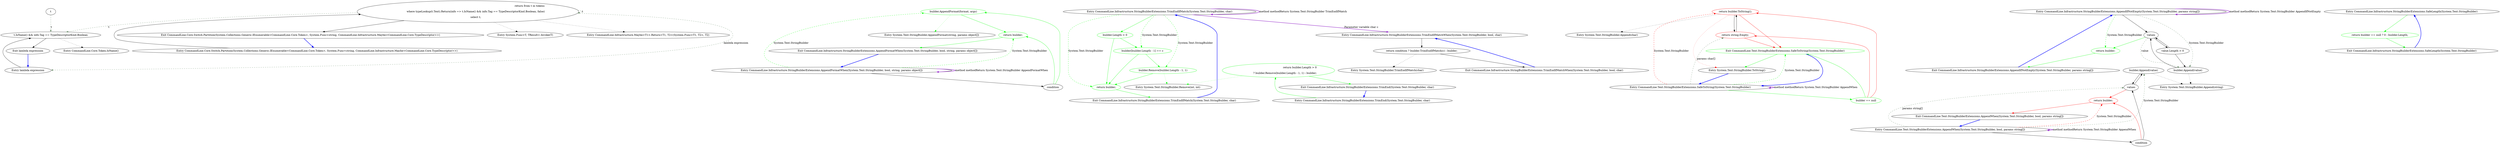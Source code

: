 digraph  {
n9 [label=t, span=""];
n0 [label="Entry CommandLine.Core.Switch.Partition(System.Collections.Generic.IEnumerable<CommandLine.Core.Token>, System.Func<string, CommandLine.Infrastructure.Maybe<CommandLine.Core.TypeDescriptor>>)", span="11-11", cluster="CommandLine.Core.Switch.Partition(System.Collections.Generic.IEnumerable<CommandLine.Core.Token>, System.Func<string, CommandLine.Infrastructure.Maybe<CommandLine.Core.TypeDescriptor>>)"];
n1 [label="return from t in tokens\r\n                   where typeLookup(t.Text).Return(info => t.IsName() && info.Tag == TypeDescriptorKind.Boolean, false)\r\n                   select t;", span="15-17", cluster="CommandLine.Core.Switch.Partition(System.Collections.Generic.IEnumerable<CommandLine.Core.Token>, System.Func<string, CommandLine.Infrastructure.Maybe<CommandLine.Core.TypeDescriptor>>)"];
n2 [label="Exit CommandLine.Core.Switch.Partition(System.Collections.Generic.IEnumerable<CommandLine.Core.Token>, System.Func<string, CommandLine.Infrastructure.Maybe<CommandLine.Core.TypeDescriptor>>)", span="11-11", cluster="CommandLine.Core.Switch.Partition(System.Collections.Generic.IEnumerable<CommandLine.Core.Token>, System.Func<string, CommandLine.Infrastructure.Maybe<CommandLine.Core.TypeDescriptor>>)"];
n3 [label="Entry System.Func<T, TResult>.Invoke(T)", span="0-0", cluster="System.Func<T, TResult>.Invoke(T)"];
n4 [label="Entry CommandLine.Infrastructure.Maybe<T1>.Return<T1, T2>(System.Func<T1, T2>, T2)", span="100-100", cluster="CommandLine.Infrastructure.Maybe<T1>.Return<T1, T2>(System.Func<T1, T2>, T2)"];
n5 [label="Entry lambda expression", span="16-16", cluster="lambda expression"];
n6 [label="t.IsName() && info.Tag == TypeDescriptorKind.Boolean", span="16-16", cluster="lambda expression"];
n7 [label="Exit lambda expression", span="16-16", cluster="lambda expression"];
n8 [label="Entry CommandLine.Core.Token.IsName()", span="68-68", cluster="CommandLine.Core.Token.IsName()"];
m1_19 [label="Entry System.Text.StringBuilder.AppendFormat(string, params object[])", span="0-0", cluster="System.Text.StringBuilder.AppendFormat(string, params object[])", file="StringBuilderExtensions.cs"];
m1_47 [label="Entry CommandLine.Infrastructure.StringBuilderExtensions.TrimEndIfMatch(System.Text.StringBuilder, char)", span="87-87", cluster="CommandLine.Infrastructure.StringBuilderExtensions.TrimEndIfMatch(System.Text.StringBuilder, char)", file="StringBuilderExtensions.cs"];
m1_48 [label="builder.Length > 0", span="89-89", cluster="CommandLine.Infrastructure.StringBuilderExtensions.TrimEndIfMatch(System.Text.StringBuilder, char)", color=green, community=0, file="StringBuilderExtensions.cs"];
m1_49 [label="builder[builder.Length - 1] == c", span="90-90", cluster="CommandLine.Infrastructure.StringBuilderExtensions.TrimEndIfMatch(System.Text.StringBuilder, char)", color=green, community=0, file="StringBuilderExtensions.cs"];
m1_51 [label="return builder;", span="92-92", cluster="CommandLine.Infrastructure.StringBuilderExtensions.TrimEndIfMatch(System.Text.StringBuilder, char)", color=green, community=0, file="StringBuilderExtensions.cs"];
m1_50 [label="builder.Remove(builder.Length - 1, 1)", span="91-91", cluster="CommandLine.Infrastructure.StringBuilderExtensions.TrimEndIfMatch(System.Text.StringBuilder, char)", color=green, community=0, file="StringBuilderExtensions.cs"];
m1_52 [label="Exit CommandLine.Infrastructure.StringBuilderExtensions.TrimEndIfMatch(System.Text.StringBuilder, char)", span="87-87", cluster="CommandLine.Infrastructure.StringBuilderExtensions.TrimEndIfMatch(System.Text.StringBuilder, char)", file="StringBuilderExtensions.cs"];
m1_14 [label="Entry CommandLine.Infrastructure.StringBuilderExtensions.AppendFormatWhen(System.Text.StringBuilder, bool, string, params object[])", span="33-33", cluster="CommandLine.Infrastructure.StringBuilderExtensions.AppendFormatWhen(System.Text.StringBuilder, bool, string, params object[])", file="StringBuilderExtensions.cs"];
m1_16 [label="builder.AppendFormat(format, args)", span="37-37", cluster="CommandLine.Infrastructure.StringBuilderExtensions.AppendFormatWhen(System.Text.StringBuilder, bool, string, params object[])", color=green, community=0, file="StringBuilderExtensions.cs"];
m1_15 [label=condition, span="35-35", cluster="CommandLine.Infrastructure.StringBuilderExtensions.AppendFormatWhen(System.Text.StringBuilder, bool, string, params object[])", file="StringBuilderExtensions.cs"];
m1_17 [label="return builder;", span="39-39", cluster="CommandLine.Infrastructure.StringBuilderExtensions.AppendFormatWhen(System.Text.StringBuilder, bool, string, params object[])", color=green, community=0, file="StringBuilderExtensions.cs"];
m1_18 [label="Exit CommandLine.Infrastructure.StringBuilderExtensions.AppendFormatWhen(System.Text.StringBuilder, bool, string, params object[])", span="33-33", cluster="CommandLine.Infrastructure.StringBuilderExtensions.AppendFormatWhen(System.Text.StringBuilder, bool, string, params object[])", file="StringBuilderExtensions.cs"];
m1_13 [label="Entry System.Text.StringBuilder.Append(char)", span="0-0", cluster="System.Text.StringBuilder.Append(char)", file="StringBuilderExtensions.cs"];
m1_7 [label="Entry CommandLine.Text.StringBuilderExtensions.SafeToString(System.Text.StringBuilder)", span="21-21", cluster="CommandLine.Text.StringBuilderExtensions.SafeToString(System.Text.StringBuilder)", file="StringBuilderExtensions.cs"];
m1_8 [label="builder == null", span="23-23", cluster="CommandLine.Text.StringBuilderExtensions.SafeToString(System.Text.StringBuilder)", color=green, community=1, file="StringBuilderExtensions.cs"];
m1_9 [label="return string.Empty;", span="25-25", cluster="CommandLine.Text.StringBuilderExtensions.SafeToString(System.Text.StringBuilder)", file="StringBuilderExtensions.cs", color=red, community=0];
m1_11 [label="Exit CommandLine.Text.StringBuilderExtensions.SafeToString(System.Text.StringBuilder)", span="21-21", cluster="CommandLine.Text.StringBuilderExtensions.SafeToString(System.Text.StringBuilder)", color=green, community=0, file="StringBuilderExtensions.cs"];
m1_10 [label="return builder.ToString();", span="27-27", cluster="CommandLine.Text.StringBuilderExtensions.SafeToString(System.Text.StringBuilder)", file="StringBuilderExtensions.cs", color=red, community=0];
m1_12 [label="Entry System.Text.StringBuilder.ToString()", span="0-0", cluster="System.Text.StringBuilder.ToString()", file="StringBuilderExtensions.cs"];
m1_46 [label="Entry System.Text.StringBuilder.Remove(int, int)", span="0-0", cluster="System.Text.StringBuilder.Remove(int, int)", file="StringBuilderExtensions.cs"];
m1_30 [label="Entry CommandLine.Infrastructure.StringBuilderExtensions.AppendIfNotEmpty(System.Text.StringBuilder, params string[])", span="59-59", cluster="CommandLine.Infrastructure.StringBuilderExtensions.AppendIfNotEmpty(System.Text.StringBuilder, params string[])", file="StringBuilderExtensions.cs"];
m1_34 [label="return builder;", span="68-68", cluster="CommandLine.Infrastructure.StringBuilderExtensions.AppendIfNotEmpty(System.Text.StringBuilder, params string[])", color=green, community=0, file="StringBuilderExtensions.cs"];
m1_31 [label=values, span="61-61", cluster="CommandLine.Infrastructure.StringBuilderExtensions.AppendIfNotEmpty(System.Text.StringBuilder, params string[])", file="StringBuilderExtensions.cs"];
m1_33 [label="builder.Append(value)", span="65-65", cluster="CommandLine.Infrastructure.StringBuilderExtensions.AppendIfNotEmpty(System.Text.StringBuilder, params string[])", file="StringBuilderExtensions.cs"];
m1_32 [label="value.Length > 0", span="63-63", cluster="CommandLine.Infrastructure.StringBuilderExtensions.AppendIfNotEmpty(System.Text.StringBuilder, params string[])", file="StringBuilderExtensions.cs"];
m1_35 [label="Exit CommandLine.Infrastructure.StringBuilderExtensions.AppendIfNotEmpty(System.Text.StringBuilder, params string[])", span="59-59", cluster="CommandLine.Infrastructure.StringBuilderExtensions.AppendIfNotEmpty(System.Text.StringBuilder, params string[])", file="StringBuilderExtensions.cs"];
m1_40 [label="Entry CommandLine.Infrastructure.StringBuilderExtensions.SafeLength(System.Text.StringBuilder)", span="76-76", cluster="CommandLine.Infrastructure.StringBuilderExtensions.SafeLength(System.Text.StringBuilder)", file="StringBuilderExtensions.cs"];
m1_41 [label="return builder == null ? 0 : builder.Length;", span="78-78", cluster="CommandLine.Infrastructure.StringBuilderExtensions.SafeLength(System.Text.StringBuilder)", color=green, community=0, file="StringBuilderExtensions.cs"];
m1_42 [label="Exit CommandLine.Infrastructure.StringBuilderExtensions.SafeLength(System.Text.StringBuilder)", span="76-76", cluster="CommandLine.Infrastructure.StringBuilderExtensions.SafeLength(System.Text.StringBuilder)", file="StringBuilderExtensions.cs"];
m1_43 [label="Entry CommandLine.Infrastructure.StringBuilderExtensions.TrimEnd(System.Text.StringBuilder, char)", span="81-81", cluster="CommandLine.Infrastructure.StringBuilderExtensions.TrimEnd(System.Text.StringBuilder, char)", file="StringBuilderExtensions.cs"];
m1_44 [label="return builder.Length > 0\r\n                ? builder.Remove(builder.Length - 1, 1) : builder;", span="83-84", cluster="CommandLine.Infrastructure.StringBuilderExtensions.TrimEnd(System.Text.StringBuilder, char)", color=green, community=0, file="StringBuilderExtensions.cs"];
m1_45 [label="Exit CommandLine.Infrastructure.StringBuilderExtensions.TrimEnd(System.Text.StringBuilder, char)", span="81-81", cluster="CommandLine.Infrastructure.StringBuilderExtensions.TrimEnd(System.Text.StringBuilder, char)", file="StringBuilderExtensions.cs"];
m1_0 [label="Entry CommandLine.Text.StringBuilderExtensions.AppendWhen(System.Text.StringBuilder, bool, params string[])", span="9-9", cluster="CommandLine.Text.StringBuilderExtensions.AppendWhen(System.Text.StringBuilder, bool, params string[])", file="StringBuilderExtensions.cs"];
m1_1 [label=condition, span="11-11", cluster="CommandLine.Text.StringBuilderExtensions.AppendWhen(System.Text.StringBuilder, bool, params string[])", file="StringBuilderExtensions.cs"];
m1_2 [label=values, span="13-13", cluster="CommandLine.Text.StringBuilderExtensions.AppendWhen(System.Text.StringBuilder, bool, params string[])", file="StringBuilderExtensions.cs"];
m1_3 [label="builder.Append(value)", span="15-15", cluster="CommandLine.Text.StringBuilderExtensions.AppendWhen(System.Text.StringBuilder, bool, params string[])", file="StringBuilderExtensions.cs"];
m1_4 [label="return builder;", span="18-18", cluster="CommandLine.Text.StringBuilderExtensions.AppendWhen(System.Text.StringBuilder, bool, params string[])", color=red, community=0, file="StringBuilderExtensions.cs"];
m1_5 [label="Exit CommandLine.Text.StringBuilderExtensions.AppendWhen(System.Text.StringBuilder, bool, params string[])", span="9-9", cluster="CommandLine.Text.StringBuilderExtensions.AppendWhen(System.Text.StringBuilder, bool, params string[])", file="StringBuilderExtensions.cs"];
m1_6 [label="Entry System.Text.StringBuilder.Append(string)", span="0-0", cluster="System.Text.StringBuilder.Append(string)", file="StringBuilderExtensions.cs"];
m1_53 [label="Entry CommandLine.Infrastructure.StringBuilderExtensions.TrimEndIfMatchWhen(System.Text.StringBuilder, bool, char)", span="95-95", cluster="CommandLine.Infrastructure.StringBuilderExtensions.TrimEndIfMatchWhen(System.Text.StringBuilder, bool, char)", file="StringBuilderExtensions.cs"];
m1_54 [label="return condition ? builder.TrimEndIfMatch(c) : builder;", span="97-97", cluster="CommandLine.Infrastructure.StringBuilderExtensions.TrimEndIfMatchWhen(System.Text.StringBuilder, bool, char)", file="StringBuilderExtensions.cs"];
m1_55 [label="Exit CommandLine.Infrastructure.StringBuilderExtensions.TrimEndIfMatchWhen(System.Text.StringBuilder, bool, char)", span="95-95", cluster="CommandLine.Infrastructure.StringBuilderExtensions.TrimEndIfMatchWhen(System.Text.StringBuilder, bool, char)", file="StringBuilderExtensions.cs"];
m1_56 [label="Entry System.Text.StringBuilder.TrimEndIfMatch(char)", span="87-87", cluster="System.Text.StringBuilder.TrimEndIfMatch(char)", file="StringBuilderExtensions.cs"];
n9 -> n6  [key=1, style=dashed, color=darkseagreen4, label=t];
n0 -> n1  [key=0, style=solid];
n1 -> n2  [key=0, style=solid];
n1 -> n3  [key=2, style=dotted];
n1 -> n4  [key=2, style=dotted];
n1 -> n1  [key=1, style=dashed, color=darkseagreen4, label=t];
n1 -> n5  [key=1, style=dashed, color=darkseagreen4, label="lambda expression"];
n1 -> n6  [key=1, style=dashed, color=darkseagreen4, label=t];
n2 -> n0  [key=0, style=bold, color=blue];
n5 -> n6  [key=0, style=solid];
n6 -> n7  [key=0, style=solid];
n6 -> n8  [key=2, style=dotted];
n7 -> n5  [key=0, style=bold, color=blue];
m1_47 -> m1_48  [key=0, style=solid, color=green];
m1_47 -> m1_49  [key=1, style=dashed, color=green, label="System.Text.StringBuilder"];
m1_47 -> m1_50  [key=1, style=dashed, color=green, label="System.Text.StringBuilder"];
m1_47 -> m1_51  [key=1, style=dashed, color=green, label="System.Text.StringBuilder"];
m1_47 -> m1_47  [key=3, color=darkorchid, style=bold, label="method methodReturn System.Text.StringBuilder TrimEndIfMatch"];
m1_47 -> m1_53  [key=3, color=darkorchid, style=bold, label="Parameter variable char c"];
m1_48 -> m1_49  [key=0, style=solid, color=green];
m1_48 -> m1_51  [key=0, style=solid, color=green];
m1_49 -> m1_50  [key=0, style=solid, color=green];
m1_49 -> m1_51  [key=0, style=solid, color=green];
m1_51 -> m1_52  [key=0, style=solid, color=green];
m1_50 -> m1_51  [key=0, style=solid, color=green];
m1_50 -> m1_46  [key=2, style=dotted, color=green];
m1_52 -> m1_47  [key=0, style=bold, color=blue];
m1_14 -> m1_16  [key=1, style=dashed, color=green, label="System.Text.StringBuilder"];
m1_14 -> m1_17  [key=1, style=dashed, color=green, label="System.Text.StringBuilder"];
m1_14 -> m1_14  [key=3, color=darkorchid, style=bold, label="method methodReturn System.Text.StringBuilder AppendFormatWhen"];
m1_14 -> m1_15  [key=0, style=solid];
m1_16 -> m1_17  [key=0, style=solid, color=green];
m1_16 -> m1_19  [key=2, style=dotted, color=green];
m1_15 -> m1_16  [key=0, style=solid, color=green];
m1_15 -> m1_17  [key=0, style=solid, color=green];
m1_17 -> m1_18  [key=0, style=solid, color=green];
m1_18 -> m1_14  [key=0, style=bold, color=blue];
m1_7 -> m1_8  [key=0, style=solid, color=green];
m1_7 -> m1_11  [key=1, style=dashed, color=green, label="System.Text.StringBuilder"];
m1_7 -> m1_7  [key=3, color=darkorchid, style=bold, label="method methodReturn System.Text.StringBuilder AppendWhen"];
m1_7 -> m1_9  [key=1, style=dashed, color=darkseagreen4, label="params char[]"];
m1_7 -> m1_10  [key=1, style=dashed, color=red, label="System.Text.StringBuilder"];
m1_8 -> m1_9  [key=0, style=solid, color=red];
m1_8 -> m1_11  [key=0, style=solid, color=green];
m1_8 -> m1_10  [key=0, style=solid, color=red];
m1_9 -> m1_11  [key=0, style=solid, color=red];
m1_9 -> m1_10  [key=0, style=solid];
m1_11 -> m1_12  [key=0, style=solid, color=green];
m1_11 -> m1_7  [key=0, style=bold, color=blue];
m1_10 -> m1_9  [key=0, style=solid];
m1_10 -> m1_13  [key=2, style=dotted];
m1_10 -> m1_11  [key=0, style=solid, color=red];
m1_10 -> m1_12  [key=2, style=dotted, color=red];
m1_12 -> m1_7  [key=0, style=bold, color=blue];
m1_30 -> m1_34  [key=1, style=dashed, color=green, label="System.Text.StringBuilder"];
m1_30 -> m1_30  [key=3, color=darkorchid, style=bold, label="method methodReturn System.Text.StringBuilder AppendIfNotEmpty"];
m1_30 -> m1_31  [key=0, style=solid];
m1_30 -> m1_33  [key=1, style=dashed, color=darkseagreen4, label="System.Text.StringBuilder"];
m1_34 -> m1_35  [key=0, style=solid, color=green];
m1_31 -> m1_34  [key=0, style=solid, color=green];
m1_31 -> m1_32  [key=0, style=solid];
m1_31 -> m1_33  [key=1, style=dashed, color=darkseagreen4, label=value];
m1_33 -> m1_31  [key=0, style=solid];
m1_33 -> m1_6  [key=2, style=dotted];
m1_32 -> m1_31  [key=0, style=solid];
m1_32 -> m1_33  [key=0, style=solid];
m1_35 -> m1_30  [key=0, style=bold, color=blue];
m1_40 -> m1_41  [key=0, style=solid, color=green];
m1_41 -> m1_42  [key=0, style=solid, color=green];
m1_42 -> m1_40  [key=0, style=bold, color=blue];
m1_43 -> m1_44  [key=0, style=solid, color=green];
m1_44 -> m1_45  [key=0, style=solid, color=green];
m1_44 -> m1_46  [key=2, style=dotted, color=green];
m1_45 -> m1_43  [key=0, style=bold, color=blue];
m1_0 -> m1_1  [key=0, style=solid];
m1_0 -> m1_2  [key=1, style=dashed, color=darkseagreen4, label="params string[]"];
m1_0 -> m1_3  [key=1, style=dashed, color=darkseagreen4, label="System.Text.StringBuilder"];
m1_0 -> m1_4  [key=1, style=dashed, color=red, label="System.Text.StringBuilder"];
m1_0 -> m1_0  [key=3, color=darkorchid, style=bold, label="method methodReturn System.Text.StringBuilder AppendWhen"];
m1_1 -> m1_2  [key=0, style=solid];
m1_1 -> m1_4  [key=0, style=solid, color=red];
m1_2 -> m1_3  [key=0, style=solid];
m1_2 -> m1_4  [key=0, style=solid, color=red];
m1_3 -> m1_2  [key=0, style=solid];
m1_3 -> m1_6  [key=2, style=dotted];
m1_4 -> m1_5  [key=0, style=solid, color=red];
m1_5 -> m1_0  [key=0, style=bold, color=blue];
m1_53 -> m1_54  [key=0, style=solid];
m1_54 -> m1_55  [key=0, style=solid];
m1_54 -> m1_56  [key=2, style=dotted];
m1_55 -> m1_53  [key=0, style=bold, color=blue];
}
